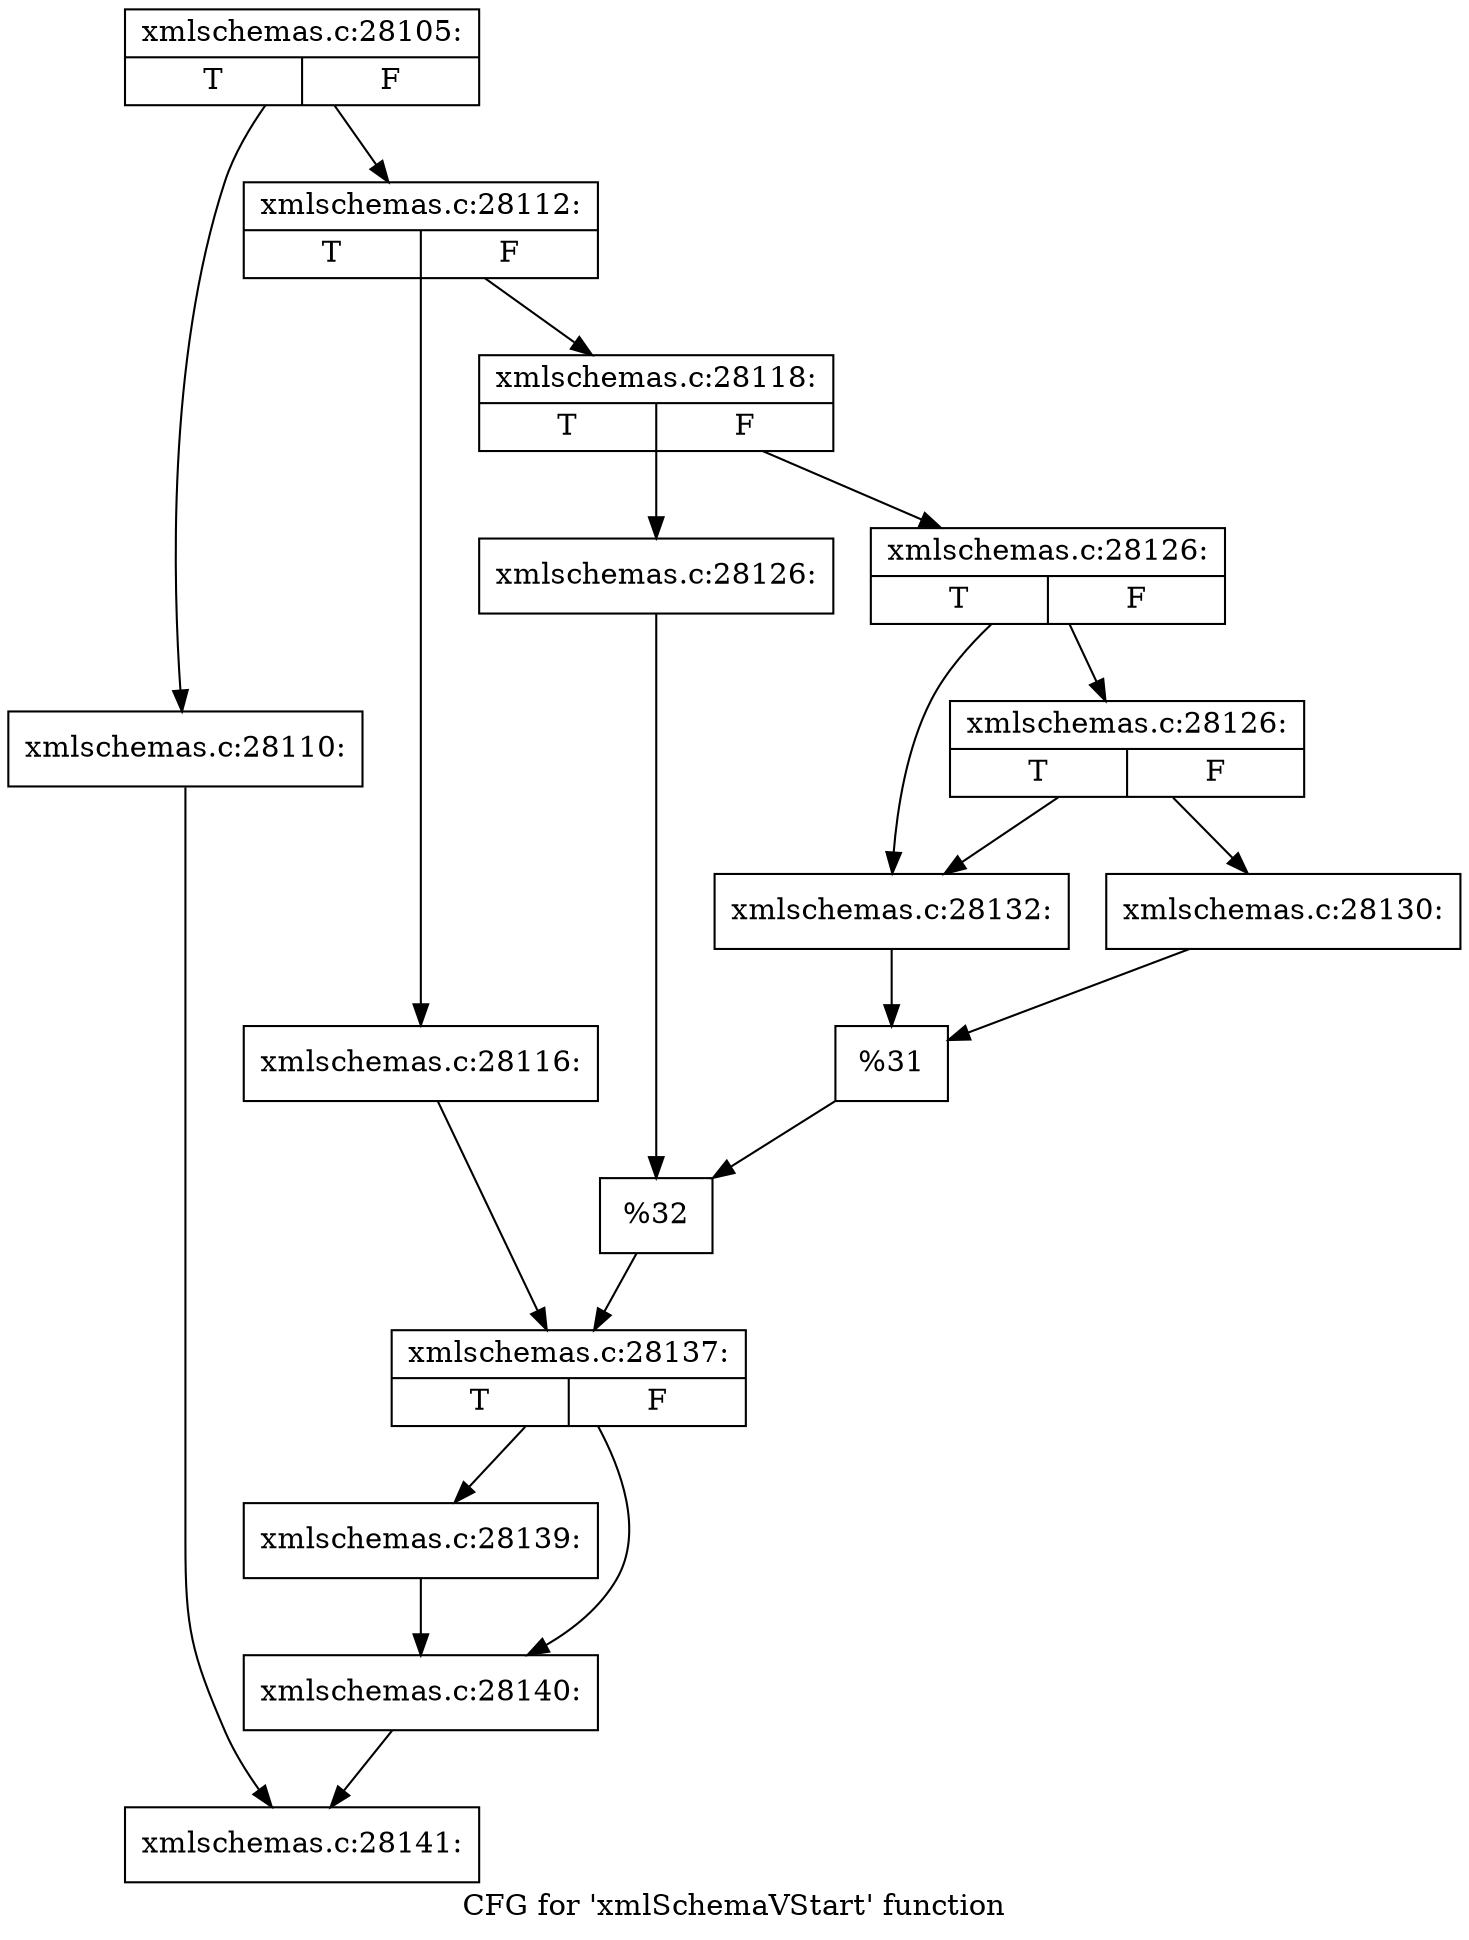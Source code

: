 digraph "CFG for 'xmlSchemaVStart' function" {
	label="CFG for 'xmlSchemaVStart' function";

	Node0x546da00 [shape=record,label="{xmlschemas.c:28105:|{<s0>T|<s1>F}}"];
	Node0x546da00 -> Node0x5478860;
	Node0x546da00 -> Node0x54788b0;
	Node0x5478860 [shape=record,label="{xmlschemas.c:28110:}"];
	Node0x5478860 -> Node0x5478560;
	Node0x54788b0 [shape=record,label="{xmlschemas.c:28112:|{<s0>T|<s1>F}}"];
	Node0x54788b0 -> Node0x547a320;
	Node0x54788b0 -> Node0x547a3c0;
	Node0x547a320 [shape=record,label="{xmlschemas.c:28116:}"];
	Node0x547a320 -> Node0x547a370;
	Node0x547a3c0 [shape=record,label="{xmlschemas.c:28118:|{<s0>T|<s1>F}}"];
	Node0x547a3c0 -> Node0x547b0b0;
	Node0x547a3c0 -> Node0x547b490;
	Node0x547b0b0 [shape=record,label="{xmlschemas.c:28126:}"];
	Node0x547b0b0 -> Node0x547b440;
	Node0x547b490 [shape=record,label="{xmlschemas.c:28126:|{<s0>T|<s1>F}}"];
	Node0x547b490 -> Node0x547b8a0;
	Node0x547b490 -> Node0x547b850;
	Node0x547b8a0 [shape=record,label="{xmlschemas.c:28126:|{<s0>T|<s1>F}}"];
	Node0x547b8a0 -> Node0x547b7b0;
	Node0x547b8a0 -> Node0x547b850;
	Node0x547b7b0 [shape=record,label="{xmlschemas.c:28130:}"];
	Node0x547b7b0 -> Node0x547b800;
	Node0x547b850 [shape=record,label="{xmlschemas.c:28132:}"];
	Node0x547b850 -> Node0x547b800;
	Node0x547b800 [shape=record,label="{%31}"];
	Node0x547b800 -> Node0x547b440;
	Node0x547b440 [shape=record,label="{%32}"];
	Node0x547b440 -> Node0x547a370;
	Node0x547a370 [shape=record,label="{xmlschemas.c:28137:|{<s0>T|<s1>F}}"];
	Node0x547a370 -> Node0x547c3e0;
	Node0x547a370 -> Node0x547cf00;
	Node0x547c3e0 [shape=record,label="{xmlschemas.c:28139:}"];
	Node0x547c3e0 -> Node0x547cf00;
	Node0x547cf00 [shape=record,label="{xmlschemas.c:28140:}"];
	Node0x547cf00 -> Node0x5478560;
	Node0x5478560 [shape=record,label="{xmlschemas.c:28141:}"];
}
